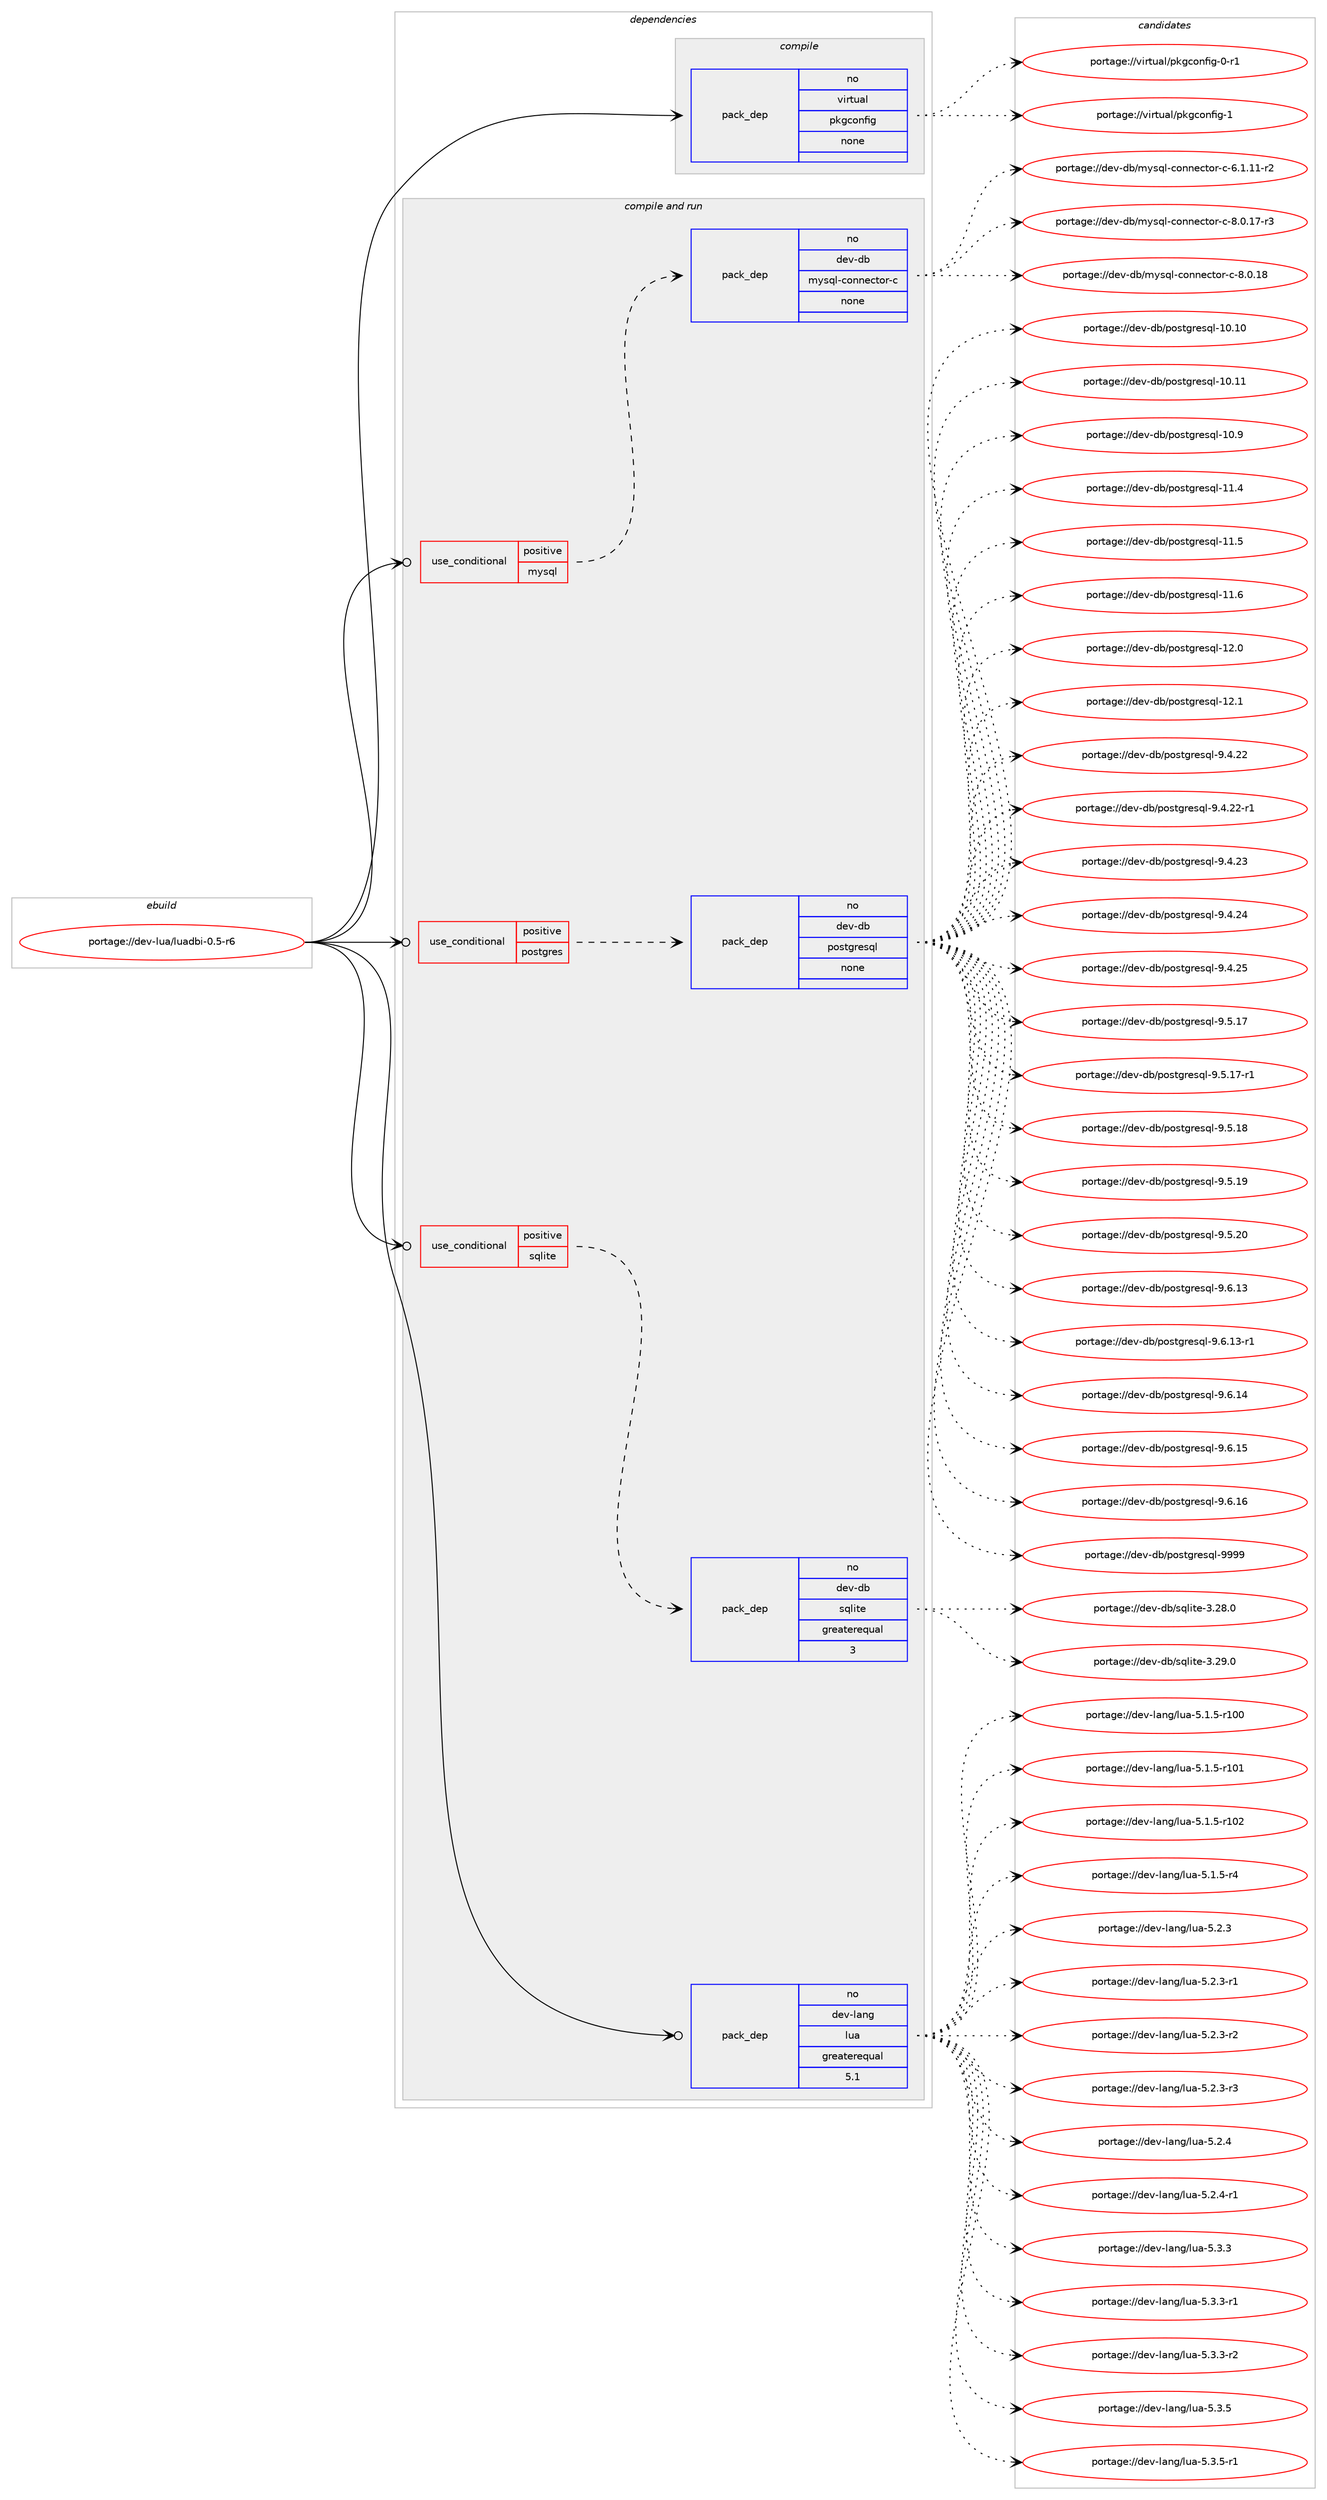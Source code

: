 digraph prolog {

# *************
# Graph options
# *************

newrank=true;
concentrate=true;
compound=true;
graph [rankdir=LR,fontname=Helvetica,fontsize=10,ranksep=1.5];#, ranksep=2.5, nodesep=0.2];
edge  [arrowhead=vee];
node  [fontname=Helvetica,fontsize=10];

# **********
# The ebuild
# **********

subgraph cluster_leftcol {
color=gray;
rank=same;
label=<<i>ebuild</i>>;
id [label="portage://dev-lua/luadbi-0.5-r6", color=red, width=4, href="../dev-lua/luadbi-0.5-r6.svg"];
}

# ****************
# The dependencies
# ****************

subgraph cluster_midcol {
color=gray;
label=<<i>dependencies</i>>;
subgraph cluster_compile {
fillcolor="#eeeeee";
style=filled;
label=<<i>compile</i>>;
subgraph pack80039 {
dependency105459 [label=<<TABLE BORDER="0" CELLBORDER="1" CELLSPACING="0" CELLPADDING="4" WIDTH="220"><TR><TD ROWSPAN="6" CELLPADDING="30">pack_dep</TD></TR><TR><TD WIDTH="110">no</TD></TR><TR><TD>virtual</TD></TR><TR><TD>pkgconfig</TD></TR><TR><TD>none</TD></TR><TR><TD></TD></TR></TABLE>>, shape=none, color=blue];
}
id:e -> dependency105459:w [weight=20,style="solid",arrowhead="vee"];
}
subgraph cluster_compileandrun {
fillcolor="#eeeeee";
style=filled;
label=<<i>compile and run</i>>;
subgraph cond22276 {
dependency105460 [label=<<TABLE BORDER="0" CELLBORDER="1" CELLSPACING="0" CELLPADDING="4"><TR><TD ROWSPAN="3" CELLPADDING="10">use_conditional</TD></TR><TR><TD>positive</TD></TR><TR><TD>mysql</TD></TR></TABLE>>, shape=none, color=red];
subgraph pack80040 {
dependency105461 [label=<<TABLE BORDER="0" CELLBORDER="1" CELLSPACING="0" CELLPADDING="4" WIDTH="220"><TR><TD ROWSPAN="6" CELLPADDING="30">pack_dep</TD></TR><TR><TD WIDTH="110">no</TD></TR><TR><TD>dev-db</TD></TR><TR><TD>mysql-connector-c</TD></TR><TR><TD>none</TD></TR><TR><TD></TD></TR></TABLE>>, shape=none, color=blue];
}
dependency105460:e -> dependency105461:w [weight=20,style="dashed",arrowhead="vee"];
}
id:e -> dependency105460:w [weight=20,style="solid",arrowhead="odotvee"];
subgraph cond22277 {
dependency105462 [label=<<TABLE BORDER="0" CELLBORDER="1" CELLSPACING="0" CELLPADDING="4"><TR><TD ROWSPAN="3" CELLPADDING="10">use_conditional</TD></TR><TR><TD>positive</TD></TR><TR><TD>postgres</TD></TR></TABLE>>, shape=none, color=red];
subgraph pack80041 {
dependency105463 [label=<<TABLE BORDER="0" CELLBORDER="1" CELLSPACING="0" CELLPADDING="4" WIDTH="220"><TR><TD ROWSPAN="6" CELLPADDING="30">pack_dep</TD></TR><TR><TD WIDTH="110">no</TD></TR><TR><TD>dev-db</TD></TR><TR><TD>postgresql</TD></TR><TR><TD>none</TD></TR><TR><TD></TD></TR></TABLE>>, shape=none, color=blue];
}
dependency105462:e -> dependency105463:w [weight=20,style="dashed",arrowhead="vee"];
}
id:e -> dependency105462:w [weight=20,style="solid",arrowhead="odotvee"];
subgraph cond22278 {
dependency105464 [label=<<TABLE BORDER="0" CELLBORDER="1" CELLSPACING="0" CELLPADDING="4"><TR><TD ROWSPAN="3" CELLPADDING="10">use_conditional</TD></TR><TR><TD>positive</TD></TR><TR><TD>sqlite</TD></TR></TABLE>>, shape=none, color=red];
subgraph pack80042 {
dependency105465 [label=<<TABLE BORDER="0" CELLBORDER="1" CELLSPACING="0" CELLPADDING="4" WIDTH="220"><TR><TD ROWSPAN="6" CELLPADDING="30">pack_dep</TD></TR><TR><TD WIDTH="110">no</TD></TR><TR><TD>dev-db</TD></TR><TR><TD>sqlite</TD></TR><TR><TD>greaterequal</TD></TR><TR><TD>3</TD></TR></TABLE>>, shape=none, color=blue];
}
dependency105464:e -> dependency105465:w [weight=20,style="dashed",arrowhead="vee"];
}
id:e -> dependency105464:w [weight=20,style="solid",arrowhead="odotvee"];
subgraph pack80043 {
dependency105466 [label=<<TABLE BORDER="0" CELLBORDER="1" CELLSPACING="0" CELLPADDING="4" WIDTH="220"><TR><TD ROWSPAN="6" CELLPADDING="30">pack_dep</TD></TR><TR><TD WIDTH="110">no</TD></TR><TR><TD>dev-lang</TD></TR><TR><TD>lua</TD></TR><TR><TD>greaterequal</TD></TR><TR><TD>5.1</TD></TR></TABLE>>, shape=none, color=blue];
}
id:e -> dependency105466:w [weight=20,style="solid",arrowhead="odotvee"];
}
subgraph cluster_run {
fillcolor="#eeeeee";
style=filled;
label=<<i>run</i>>;
}
}

# **************
# The candidates
# **************

subgraph cluster_choices {
rank=same;
color=gray;
label=<<i>candidates</i>>;

subgraph choice80039 {
color=black;
nodesep=1;
choiceportage11810511411611797108471121071039911111010210510345484511449 [label="portage://virtual/pkgconfig-0-r1", color=red, width=4,href="../virtual/pkgconfig-0-r1.svg"];
choiceportage1181051141161179710847112107103991111101021051034549 [label="portage://virtual/pkgconfig-1", color=red, width=4,href="../virtual/pkgconfig-1.svg"];
dependency105459:e -> choiceportage11810511411611797108471121071039911111010210510345484511449:w [style=dotted,weight="100"];
dependency105459:e -> choiceportage1181051141161179710847112107103991111101021051034549:w [style=dotted,weight="100"];
}
subgraph choice80040 {
color=black;
nodesep=1;
choiceportage1001011184510098471091211151131084599111110110101991161111144599455446494649494511450 [label="portage://dev-db/mysql-connector-c-6.1.11-r2", color=red, width=4,href="../dev-db/mysql-connector-c-6.1.11-r2.svg"];
choiceportage1001011184510098471091211151131084599111110110101991161111144599455646484649554511451 [label="portage://dev-db/mysql-connector-c-8.0.17-r3", color=red, width=4,href="../dev-db/mysql-connector-c-8.0.17-r3.svg"];
choiceportage100101118451009847109121115113108459911111011010199116111114459945564648464956 [label="portage://dev-db/mysql-connector-c-8.0.18", color=red, width=4,href="../dev-db/mysql-connector-c-8.0.18.svg"];
dependency105461:e -> choiceportage1001011184510098471091211151131084599111110110101991161111144599455446494649494511450:w [style=dotted,weight="100"];
dependency105461:e -> choiceportage1001011184510098471091211151131084599111110110101991161111144599455646484649554511451:w [style=dotted,weight="100"];
dependency105461:e -> choiceportage100101118451009847109121115113108459911111011010199116111114459945564648464956:w [style=dotted,weight="100"];
}
subgraph choice80041 {
color=black;
nodesep=1;
choiceportage100101118451009847112111115116103114101115113108454948464948 [label="portage://dev-db/postgresql-10.10", color=red, width=4,href="../dev-db/postgresql-10.10.svg"];
choiceportage100101118451009847112111115116103114101115113108454948464949 [label="portage://dev-db/postgresql-10.11", color=red, width=4,href="../dev-db/postgresql-10.11.svg"];
choiceportage1001011184510098471121111151161031141011151131084549484657 [label="portage://dev-db/postgresql-10.9", color=red, width=4,href="../dev-db/postgresql-10.9.svg"];
choiceportage1001011184510098471121111151161031141011151131084549494652 [label="portage://dev-db/postgresql-11.4", color=red, width=4,href="../dev-db/postgresql-11.4.svg"];
choiceportage1001011184510098471121111151161031141011151131084549494653 [label="portage://dev-db/postgresql-11.5", color=red, width=4,href="../dev-db/postgresql-11.5.svg"];
choiceportage1001011184510098471121111151161031141011151131084549494654 [label="portage://dev-db/postgresql-11.6", color=red, width=4,href="../dev-db/postgresql-11.6.svg"];
choiceportage1001011184510098471121111151161031141011151131084549504648 [label="portage://dev-db/postgresql-12.0", color=red, width=4,href="../dev-db/postgresql-12.0.svg"];
choiceportage1001011184510098471121111151161031141011151131084549504649 [label="portage://dev-db/postgresql-12.1", color=red, width=4,href="../dev-db/postgresql-12.1.svg"];
choiceportage10010111845100984711211111511610311410111511310845574652465050 [label="portage://dev-db/postgresql-9.4.22", color=red, width=4,href="../dev-db/postgresql-9.4.22.svg"];
choiceportage100101118451009847112111115116103114101115113108455746524650504511449 [label="portage://dev-db/postgresql-9.4.22-r1", color=red, width=4,href="../dev-db/postgresql-9.4.22-r1.svg"];
choiceportage10010111845100984711211111511610311410111511310845574652465051 [label="portage://dev-db/postgresql-9.4.23", color=red, width=4,href="../dev-db/postgresql-9.4.23.svg"];
choiceportage10010111845100984711211111511610311410111511310845574652465052 [label="portage://dev-db/postgresql-9.4.24", color=red, width=4,href="../dev-db/postgresql-9.4.24.svg"];
choiceportage10010111845100984711211111511610311410111511310845574652465053 [label="portage://dev-db/postgresql-9.4.25", color=red, width=4,href="../dev-db/postgresql-9.4.25.svg"];
choiceportage10010111845100984711211111511610311410111511310845574653464955 [label="portage://dev-db/postgresql-9.5.17", color=red, width=4,href="../dev-db/postgresql-9.5.17.svg"];
choiceportage100101118451009847112111115116103114101115113108455746534649554511449 [label="portage://dev-db/postgresql-9.5.17-r1", color=red, width=4,href="../dev-db/postgresql-9.5.17-r1.svg"];
choiceportage10010111845100984711211111511610311410111511310845574653464956 [label="portage://dev-db/postgresql-9.5.18", color=red, width=4,href="../dev-db/postgresql-9.5.18.svg"];
choiceportage10010111845100984711211111511610311410111511310845574653464957 [label="portage://dev-db/postgresql-9.5.19", color=red, width=4,href="../dev-db/postgresql-9.5.19.svg"];
choiceportage10010111845100984711211111511610311410111511310845574653465048 [label="portage://dev-db/postgresql-9.5.20", color=red, width=4,href="../dev-db/postgresql-9.5.20.svg"];
choiceportage10010111845100984711211111511610311410111511310845574654464951 [label="portage://dev-db/postgresql-9.6.13", color=red, width=4,href="../dev-db/postgresql-9.6.13.svg"];
choiceportage100101118451009847112111115116103114101115113108455746544649514511449 [label="portage://dev-db/postgresql-9.6.13-r1", color=red, width=4,href="../dev-db/postgresql-9.6.13-r1.svg"];
choiceportage10010111845100984711211111511610311410111511310845574654464952 [label="portage://dev-db/postgresql-9.6.14", color=red, width=4,href="../dev-db/postgresql-9.6.14.svg"];
choiceportage10010111845100984711211111511610311410111511310845574654464953 [label="portage://dev-db/postgresql-9.6.15", color=red, width=4,href="../dev-db/postgresql-9.6.15.svg"];
choiceportage10010111845100984711211111511610311410111511310845574654464954 [label="portage://dev-db/postgresql-9.6.16", color=red, width=4,href="../dev-db/postgresql-9.6.16.svg"];
choiceportage1001011184510098471121111151161031141011151131084557575757 [label="portage://dev-db/postgresql-9999", color=red, width=4,href="../dev-db/postgresql-9999.svg"];
dependency105463:e -> choiceportage100101118451009847112111115116103114101115113108454948464948:w [style=dotted,weight="100"];
dependency105463:e -> choiceportage100101118451009847112111115116103114101115113108454948464949:w [style=dotted,weight="100"];
dependency105463:e -> choiceportage1001011184510098471121111151161031141011151131084549484657:w [style=dotted,weight="100"];
dependency105463:e -> choiceportage1001011184510098471121111151161031141011151131084549494652:w [style=dotted,weight="100"];
dependency105463:e -> choiceportage1001011184510098471121111151161031141011151131084549494653:w [style=dotted,weight="100"];
dependency105463:e -> choiceportage1001011184510098471121111151161031141011151131084549494654:w [style=dotted,weight="100"];
dependency105463:e -> choiceportage1001011184510098471121111151161031141011151131084549504648:w [style=dotted,weight="100"];
dependency105463:e -> choiceportage1001011184510098471121111151161031141011151131084549504649:w [style=dotted,weight="100"];
dependency105463:e -> choiceportage10010111845100984711211111511610311410111511310845574652465050:w [style=dotted,weight="100"];
dependency105463:e -> choiceportage100101118451009847112111115116103114101115113108455746524650504511449:w [style=dotted,weight="100"];
dependency105463:e -> choiceportage10010111845100984711211111511610311410111511310845574652465051:w [style=dotted,weight="100"];
dependency105463:e -> choiceportage10010111845100984711211111511610311410111511310845574652465052:w [style=dotted,weight="100"];
dependency105463:e -> choiceportage10010111845100984711211111511610311410111511310845574652465053:w [style=dotted,weight="100"];
dependency105463:e -> choiceportage10010111845100984711211111511610311410111511310845574653464955:w [style=dotted,weight="100"];
dependency105463:e -> choiceportage100101118451009847112111115116103114101115113108455746534649554511449:w [style=dotted,weight="100"];
dependency105463:e -> choiceportage10010111845100984711211111511610311410111511310845574653464956:w [style=dotted,weight="100"];
dependency105463:e -> choiceportage10010111845100984711211111511610311410111511310845574653464957:w [style=dotted,weight="100"];
dependency105463:e -> choiceportage10010111845100984711211111511610311410111511310845574653465048:w [style=dotted,weight="100"];
dependency105463:e -> choiceportage10010111845100984711211111511610311410111511310845574654464951:w [style=dotted,weight="100"];
dependency105463:e -> choiceportage100101118451009847112111115116103114101115113108455746544649514511449:w [style=dotted,weight="100"];
dependency105463:e -> choiceportage10010111845100984711211111511610311410111511310845574654464952:w [style=dotted,weight="100"];
dependency105463:e -> choiceportage10010111845100984711211111511610311410111511310845574654464953:w [style=dotted,weight="100"];
dependency105463:e -> choiceportage10010111845100984711211111511610311410111511310845574654464954:w [style=dotted,weight="100"];
dependency105463:e -> choiceportage1001011184510098471121111151161031141011151131084557575757:w [style=dotted,weight="100"];
}
subgraph choice80042 {
color=black;
nodesep=1;
choiceportage10010111845100984711511310810511610145514650564648 [label="portage://dev-db/sqlite-3.28.0", color=red, width=4,href="../dev-db/sqlite-3.28.0.svg"];
choiceportage10010111845100984711511310810511610145514650574648 [label="portage://dev-db/sqlite-3.29.0", color=red, width=4,href="../dev-db/sqlite-3.29.0.svg"];
dependency105465:e -> choiceportage10010111845100984711511310810511610145514650564648:w [style=dotted,weight="100"];
dependency105465:e -> choiceportage10010111845100984711511310810511610145514650574648:w [style=dotted,weight="100"];
}
subgraph choice80043 {
color=black;
nodesep=1;
choiceportage1001011184510897110103471081179745534649465345114494848 [label="portage://dev-lang/lua-5.1.5-r100", color=red, width=4,href="../dev-lang/lua-5.1.5-r100.svg"];
choiceportage1001011184510897110103471081179745534649465345114494849 [label="portage://dev-lang/lua-5.1.5-r101", color=red, width=4,href="../dev-lang/lua-5.1.5-r101.svg"];
choiceportage1001011184510897110103471081179745534649465345114494850 [label="portage://dev-lang/lua-5.1.5-r102", color=red, width=4,href="../dev-lang/lua-5.1.5-r102.svg"];
choiceportage100101118451089711010347108117974553464946534511452 [label="portage://dev-lang/lua-5.1.5-r4", color=red, width=4,href="../dev-lang/lua-5.1.5-r4.svg"];
choiceportage10010111845108971101034710811797455346504651 [label="portage://dev-lang/lua-5.2.3", color=red, width=4,href="../dev-lang/lua-5.2.3.svg"];
choiceportage100101118451089711010347108117974553465046514511449 [label="portage://dev-lang/lua-5.2.3-r1", color=red, width=4,href="../dev-lang/lua-5.2.3-r1.svg"];
choiceportage100101118451089711010347108117974553465046514511450 [label="portage://dev-lang/lua-5.2.3-r2", color=red, width=4,href="../dev-lang/lua-5.2.3-r2.svg"];
choiceportage100101118451089711010347108117974553465046514511451 [label="portage://dev-lang/lua-5.2.3-r3", color=red, width=4,href="../dev-lang/lua-5.2.3-r3.svg"];
choiceportage10010111845108971101034710811797455346504652 [label="portage://dev-lang/lua-5.2.4", color=red, width=4,href="../dev-lang/lua-5.2.4.svg"];
choiceportage100101118451089711010347108117974553465046524511449 [label="portage://dev-lang/lua-5.2.4-r1", color=red, width=4,href="../dev-lang/lua-5.2.4-r1.svg"];
choiceportage10010111845108971101034710811797455346514651 [label="portage://dev-lang/lua-5.3.3", color=red, width=4,href="../dev-lang/lua-5.3.3.svg"];
choiceportage100101118451089711010347108117974553465146514511449 [label="portage://dev-lang/lua-5.3.3-r1", color=red, width=4,href="../dev-lang/lua-5.3.3-r1.svg"];
choiceportage100101118451089711010347108117974553465146514511450 [label="portage://dev-lang/lua-5.3.3-r2", color=red, width=4,href="../dev-lang/lua-5.3.3-r2.svg"];
choiceportage10010111845108971101034710811797455346514653 [label="portage://dev-lang/lua-5.3.5", color=red, width=4,href="../dev-lang/lua-5.3.5.svg"];
choiceportage100101118451089711010347108117974553465146534511449 [label="portage://dev-lang/lua-5.3.5-r1", color=red, width=4,href="../dev-lang/lua-5.3.5-r1.svg"];
dependency105466:e -> choiceportage1001011184510897110103471081179745534649465345114494848:w [style=dotted,weight="100"];
dependency105466:e -> choiceportage1001011184510897110103471081179745534649465345114494849:w [style=dotted,weight="100"];
dependency105466:e -> choiceportage1001011184510897110103471081179745534649465345114494850:w [style=dotted,weight="100"];
dependency105466:e -> choiceportage100101118451089711010347108117974553464946534511452:w [style=dotted,weight="100"];
dependency105466:e -> choiceportage10010111845108971101034710811797455346504651:w [style=dotted,weight="100"];
dependency105466:e -> choiceportage100101118451089711010347108117974553465046514511449:w [style=dotted,weight="100"];
dependency105466:e -> choiceportage100101118451089711010347108117974553465046514511450:w [style=dotted,weight="100"];
dependency105466:e -> choiceportage100101118451089711010347108117974553465046514511451:w [style=dotted,weight="100"];
dependency105466:e -> choiceportage10010111845108971101034710811797455346504652:w [style=dotted,weight="100"];
dependency105466:e -> choiceportage100101118451089711010347108117974553465046524511449:w [style=dotted,weight="100"];
dependency105466:e -> choiceportage10010111845108971101034710811797455346514651:w [style=dotted,weight="100"];
dependency105466:e -> choiceportage100101118451089711010347108117974553465146514511449:w [style=dotted,weight="100"];
dependency105466:e -> choiceportage100101118451089711010347108117974553465146514511450:w [style=dotted,weight="100"];
dependency105466:e -> choiceportage10010111845108971101034710811797455346514653:w [style=dotted,weight="100"];
dependency105466:e -> choiceportage100101118451089711010347108117974553465146534511449:w [style=dotted,weight="100"];
}
}

}
